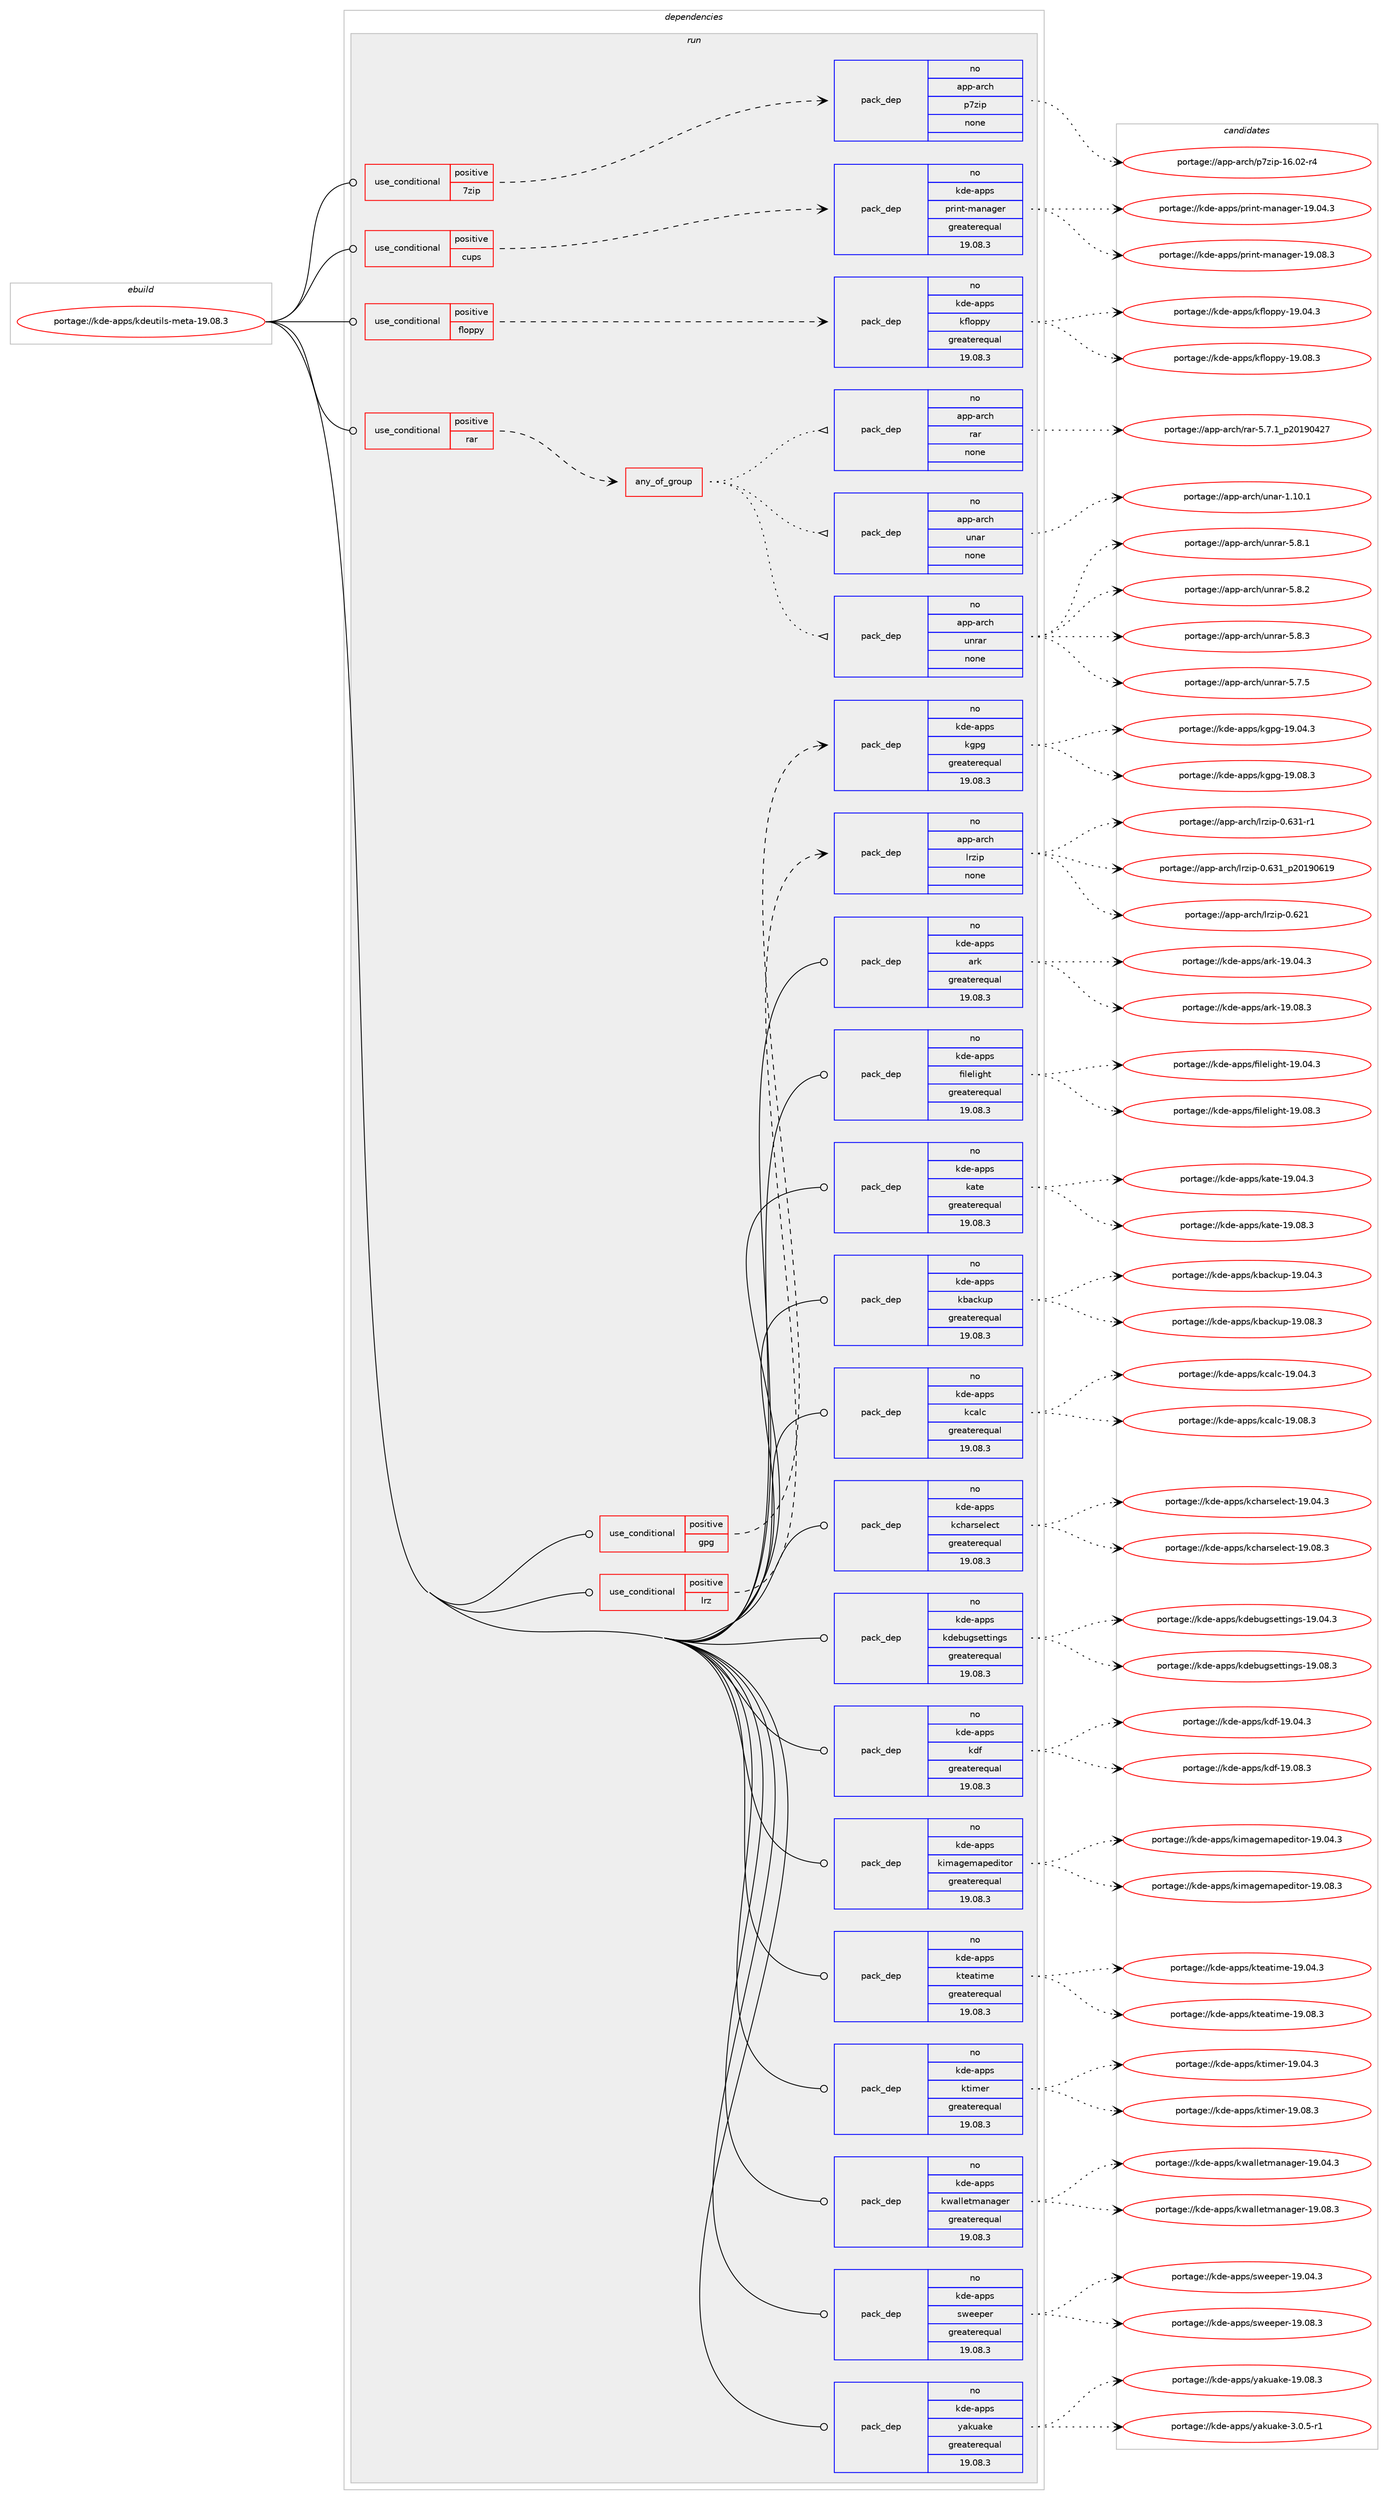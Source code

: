 digraph prolog {

# *************
# Graph options
# *************

newrank=true;
concentrate=true;
compound=true;
graph [rankdir=LR,fontname=Helvetica,fontsize=10,ranksep=1.5];#, ranksep=2.5, nodesep=0.2];
edge  [arrowhead=vee];
node  [fontname=Helvetica,fontsize=10];

# **********
# The ebuild
# **********

subgraph cluster_leftcol {
color=gray;
rank=same;
label=<<i>ebuild</i>>;
id [label="portage://kde-apps/kdeutils-meta-19.08.3", color=red, width=4, href="../kde-apps/kdeutils-meta-19.08.3.svg"];
}

# ****************
# The dependencies
# ****************

subgraph cluster_midcol {
color=gray;
label=<<i>dependencies</i>>;
subgraph cluster_compile {
fillcolor="#eeeeee";
style=filled;
label=<<i>compile</i>>;
}
subgraph cluster_compileandrun {
fillcolor="#eeeeee";
style=filled;
label=<<i>compile and run</i>>;
}
subgraph cluster_run {
fillcolor="#eeeeee";
style=filled;
label=<<i>run</i>>;
subgraph cond75140 {
dependency288951 [label=<<TABLE BORDER="0" CELLBORDER="1" CELLSPACING="0" CELLPADDING="4"><TR><TD ROWSPAN="3" CELLPADDING="10">use_conditional</TD></TR><TR><TD>positive</TD></TR><TR><TD>7zip</TD></TR></TABLE>>, shape=none, color=red];
subgraph pack209478 {
dependency288952 [label=<<TABLE BORDER="0" CELLBORDER="1" CELLSPACING="0" CELLPADDING="4" WIDTH="220"><TR><TD ROWSPAN="6" CELLPADDING="30">pack_dep</TD></TR><TR><TD WIDTH="110">no</TD></TR><TR><TD>app-arch</TD></TR><TR><TD>p7zip</TD></TR><TR><TD>none</TD></TR><TR><TD></TD></TR></TABLE>>, shape=none, color=blue];
}
dependency288951:e -> dependency288952:w [weight=20,style="dashed",arrowhead="vee"];
}
id:e -> dependency288951:w [weight=20,style="solid",arrowhead="odot"];
subgraph cond75141 {
dependency288953 [label=<<TABLE BORDER="0" CELLBORDER="1" CELLSPACING="0" CELLPADDING="4"><TR><TD ROWSPAN="3" CELLPADDING="10">use_conditional</TD></TR><TR><TD>positive</TD></TR><TR><TD>cups</TD></TR></TABLE>>, shape=none, color=red];
subgraph pack209479 {
dependency288954 [label=<<TABLE BORDER="0" CELLBORDER="1" CELLSPACING="0" CELLPADDING="4" WIDTH="220"><TR><TD ROWSPAN="6" CELLPADDING="30">pack_dep</TD></TR><TR><TD WIDTH="110">no</TD></TR><TR><TD>kde-apps</TD></TR><TR><TD>print-manager</TD></TR><TR><TD>greaterequal</TD></TR><TR><TD>19.08.3</TD></TR></TABLE>>, shape=none, color=blue];
}
dependency288953:e -> dependency288954:w [weight=20,style="dashed",arrowhead="vee"];
}
id:e -> dependency288953:w [weight=20,style="solid",arrowhead="odot"];
subgraph cond75142 {
dependency288955 [label=<<TABLE BORDER="0" CELLBORDER="1" CELLSPACING="0" CELLPADDING="4"><TR><TD ROWSPAN="3" CELLPADDING="10">use_conditional</TD></TR><TR><TD>positive</TD></TR><TR><TD>floppy</TD></TR></TABLE>>, shape=none, color=red];
subgraph pack209480 {
dependency288956 [label=<<TABLE BORDER="0" CELLBORDER="1" CELLSPACING="0" CELLPADDING="4" WIDTH="220"><TR><TD ROWSPAN="6" CELLPADDING="30">pack_dep</TD></TR><TR><TD WIDTH="110">no</TD></TR><TR><TD>kde-apps</TD></TR><TR><TD>kfloppy</TD></TR><TR><TD>greaterequal</TD></TR><TR><TD>19.08.3</TD></TR></TABLE>>, shape=none, color=blue];
}
dependency288955:e -> dependency288956:w [weight=20,style="dashed",arrowhead="vee"];
}
id:e -> dependency288955:w [weight=20,style="solid",arrowhead="odot"];
subgraph cond75143 {
dependency288957 [label=<<TABLE BORDER="0" CELLBORDER="1" CELLSPACING="0" CELLPADDING="4"><TR><TD ROWSPAN="3" CELLPADDING="10">use_conditional</TD></TR><TR><TD>positive</TD></TR><TR><TD>gpg</TD></TR></TABLE>>, shape=none, color=red];
subgraph pack209481 {
dependency288958 [label=<<TABLE BORDER="0" CELLBORDER="1" CELLSPACING="0" CELLPADDING="4" WIDTH="220"><TR><TD ROWSPAN="6" CELLPADDING="30">pack_dep</TD></TR><TR><TD WIDTH="110">no</TD></TR><TR><TD>kde-apps</TD></TR><TR><TD>kgpg</TD></TR><TR><TD>greaterequal</TD></TR><TR><TD>19.08.3</TD></TR></TABLE>>, shape=none, color=blue];
}
dependency288957:e -> dependency288958:w [weight=20,style="dashed",arrowhead="vee"];
}
id:e -> dependency288957:w [weight=20,style="solid",arrowhead="odot"];
subgraph cond75144 {
dependency288959 [label=<<TABLE BORDER="0" CELLBORDER="1" CELLSPACING="0" CELLPADDING="4"><TR><TD ROWSPAN="3" CELLPADDING="10">use_conditional</TD></TR><TR><TD>positive</TD></TR><TR><TD>lrz</TD></TR></TABLE>>, shape=none, color=red];
subgraph pack209482 {
dependency288960 [label=<<TABLE BORDER="0" CELLBORDER="1" CELLSPACING="0" CELLPADDING="4" WIDTH="220"><TR><TD ROWSPAN="6" CELLPADDING="30">pack_dep</TD></TR><TR><TD WIDTH="110">no</TD></TR><TR><TD>app-arch</TD></TR><TR><TD>lrzip</TD></TR><TR><TD>none</TD></TR><TR><TD></TD></TR></TABLE>>, shape=none, color=blue];
}
dependency288959:e -> dependency288960:w [weight=20,style="dashed",arrowhead="vee"];
}
id:e -> dependency288959:w [weight=20,style="solid",arrowhead="odot"];
subgraph cond75145 {
dependency288961 [label=<<TABLE BORDER="0" CELLBORDER="1" CELLSPACING="0" CELLPADDING="4"><TR><TD ROWSPAN="3" CELLPADDING="10">use_conditional</TD></TR><TR><TD>positive</TD></TR><TR><TD>rar</TD></TR></TABLE>>, shape=none, color=red];
subgraph any4230 {
dependency288962 [label=<<TABLE BORDER="0" CELLBORDER="1" CELLSPACING="0" CELLPADDING="4"><TR><TD CELLPADDING="10">any_of_group</TD></TR></TABLE>>, shape=none, color=red];subgraph pack209483 {
dependency288963 [label=<<TABLE BORDER="0" CELLBORDER="1" CELLSPACING="0" CELLPADDING="4" WIDTH="220"><TR><TD ROWSPAN="6" CELLPADDING="30">pack_dep</TD></TR><TR><TD WIDTH="110">no</TD></TR><TR><TD>app-arch</TD></TR><TR><TD>rar</TD></TR><TR><TD>none</TD></TR><TR><TD></TD></TR></TABLE>>, shape=none, color=blue];
}
dependency288962:e -> dependency288963:w [weight=20,style="dotted",arrowhead="oinv"];
subgraph pack209484 {
dependency288964 [label=<<TABLE BORDER="0" CELLBORDER="1" CELLSPACING="0" CELLPADDING="4" WIDTH="220"><TR><TD ROWSPAN="6" CELLPADDING="30">pack_dep</TD></TR><TR><TD WIDTH="110">no</TD></TR><TR><TD>app-arch</TD></TR><TR><TD>unrar</TD></TR><TR><TD>none</TD></TR><TR><TD></TD></TR></TABLE>>, shape=none, color=blue];
}
dependency288962:e -> dependency288964:w [weight=20,style="dotted",arrowhead="oinv"];
subgraph pack209485 {
dependency288965 [label=<<TABLE BORDER="0" CELLBORDER="1" CELLSPACING="0" CELLPADDING="4" WIDTH="220"><TR><TD ROWSPAN="6" CELLPADDING="30">pack_dep</TD></TR><TR><TD WIDTH="110">no</TD></TR><TR><TD>app-arch</TD></TR><TR><TD>unar</TD></TR><TR><TD>none</TD></TR><TR><TD></TD></TR></TABLE>>, shape=none, color=blue];
}
dependency288962:e -> dependency288965:w [weight=20,style="dotted",arrowhead="oinv"];
}
dependency288961:e -> dependency288962:w [weight=20,style="dashed",arrowhead="vee"];
}
id:e -> dependency288961:w [weight=20,style="solid",arrowhead="odot"];
subgraph pack209486 {
dependency288966 [label=<<TABLE BORDER="0" CELLBORDER="1" CELLSPACING="0" CELLPADDING="4" WIDTH="220"><TR><TD ROWSPAN="6" CELLPADDING="30">pack_dep</TD></TR><TR><TD WIDTH="110">no</TD></TR><TR><TD>kde-apps</TD></TR><TR><TD>ark</TD></TR><TR><TD>greaterequal</TD></TR><TR><TD>19.08.3</TD></TR></TABLE>>, shape=none, color=blue];
}
id:e -> dependency288966:w [weight=20,style="solid",arrowhead="odot"];
subgraph pack209487 {
dependency288967 [label=<<TABLE BORDER="0" CELLBORDER="1" CELLSPACING="0" CELLPADDING="4" WIDTH="220"><TR><TD ROWSPAN="6" CELLPADDING="30">pack_dep</TD></TR><TR><TD WIDTH="110">no</TD></TR><TR><TD>kde-apps</TD></TR><TR><TD>filelight</TD></TR><TR><TD>greaterequal</TD></TR><TR><TD>19.08.3</TD></TR></TABLE>>, shape=none, color=blue];
}
id:e -> dependency288967:w [weight=20,style="solid",arrowhead="odot"];
subgraph pack209488 {
dependency288968 [label=<<TABLE BORDER="0" CELLBORDER="1" CELLSPACING="0" CELLPADDING="4" WIDTH="220"><TR><TD ROWSPAN="6" CELLPADDING="30">pack_dep</TD></TR><TR><TD WIDTH="110">no</TD></TR><TR><TD>kde-apps</TD></TR><TR><TD>kate</TD></TR><TR><TD>greaterequal</TD></TR><TR><TD>19.08.3</TD></TR></TABLE>>, shape=none, color=blue];
}
id:e -> dependency288968:w [weight=20,style="solid",arrowhead="odot"];
subgraph pack209489 {
dependency288969 [label=<<TABLE BORDER="0" CELLBORDER="1" CELLSPACING="0" CELLPADDING="4" WIDTH="220"><TR><TD ROWSPAN="6" CELLPADDING="30">pack_dep</TD></TR><TR><TD WIDTH="110">no</TD></TR><TR><TD>kde-apps</TD></TR><TR><TD>kbackup</TD></TR><TR><TD>greaterequal</TD></TR><TR><TD>19.08.3</TD></TR></TABLE>>, shape=none, color=blue];
}
id:e -> dependency288969:w [weight=20,style="solid",arrowhead="odot"];
subgraph pack209490 {
dependency288970 [label=<<TABLE BORDER="0" CELLBORDER="1" CELLSPACING="0" CELLPADDING="4" WIDTH="220"><TR><TD ROWSPAN="6" CELLPADDING="30">pack_dep</TD></TR><TR><TD WIDTH="110">no</TD></TR><TR><TD>kde-apps</TD></TR><TR><TD>kcalc</TD></TR><TR><TD>greaterequal</TD></TR><TR><TD>19.08.3</TD></TR></TABLE>>, shape=none, color=blue];
}
id:e -> dependency288970:w [weight=20,style="solid",arrowhead="odot"];
subgraph pack209491 {
dependency288971 [label=<<TABLE BORDER="0" CELLBORDER="1" CELLSPACING="0" CELLPADDING="4" WIDTH="220"><TR><TD ROWSPAN="6" CELLPADDING="30">pack_dep</TD></TR><TR><TD WIDTH="110">no</TD></TR><TR><TD>kde-apps</TD></TR><TR><TD>kcharselect</TD></TR><TR><TD>greaterequal</TD></TR><TR><TD>19.08.3</TD></TR></TABLE>>, shape=none, color=blue];
}
id:e -> dependency288971:w [weight=20,style="solid",arrowhead="odot"];
subgraph pack209492 {
dependency288972 [label=<<TABLE BORDER="0" CELLBORDER="1" CELLSPACING="0" CELLPADDING="4" WIDTH="220"><TR><TD ROWSPAN="6" CELLPADDING="30">pack_dep</TD></TR><TR><TD WIDTH="110">no</TD></TR><TR><TD>kde-apps</TD></TR><TR><TD>kdebugsettings</TD></TR><TR><TD>greaterequal</TD></TR><TR><TD>19.08.3</TD></TR></TABLE>>, shape=none, color=blue];
}
id:e -> dependency288972:w [weight=20,style="solid",arrowhead="odot"];
subgraph pack209493 {
dependency288973 [label=<<TABLE BORDER="0" CELLBORDER="1" CELLSPACING="0" CELLPADDING="4" WIDTH="220"><TR><TD ROWSPAN="6" CELLPADDING="30">pack_dep</TD></TR><TR><TD WIDTH="110">no</TD></TR><TR><TD>kde-apps</TD></TR><TR><TD>kdf</TD></TR><TR><TD>greaterequal</TD></TR><TR><TD>19.08.3</TD></TR></TABLE>>, shape=none, color=blue];
}
id:e -> dependency288973:w [weight=20,style="solid",arrowhead="odot"];
subgraph pack209494 {
dependency288974 [label=<<TABLE BORDER="0" CELLBORDER="1" CELLSPACING="0" CELLPADDING="4" WIDTH="220"><TR><TD ROWSPAN="6" CELLPADDING="30">pack_dep</TD></TR><TR><TD WIDTH="110">no</TD></TR><TR><TD>kde-apps</TD></TR><TR><TD>kimagemapeditor</TD></TR><TR><TD>greaterequal</TD></TR><TR><TD>19.08.3</TD></TR></TABLE>>, shape=none, color=blue];
}
id:e -> dependency288974:w [weight=20,style="solid",arrowhead="odot"];
subgraph pack209495 {
dependency288975 [label=<<TABLE BORDER="0" CELLBORDER="1" CELLSPACING="0" CELLPADDING="4" WIDTH="220"><TR><TD ROWSPAN="6" CELLPADDING="30">pack_dep</TD></TR><TR><TD WIDTH="110">no</TD></TR><TR><TD>kde-apps</TD></TR><TR><TD>kteatime</TD></TR><TR><TD>greaterequal</TD></TR><TR><TD>19.08.3</TD></TR></TABLE>>, shape=none, color=blue];
}
id:e -> dependency288975:w [weight=20,style="solid",arrowhead="odot"];
subgraph pack209496 {
dependency288976 [label=<<TABLE BORDER="0" CELLBORDER="1" CELLSPACING="0" CELLPADDING="4" WIDTH="220"><TR><TD ROWSPAN="6" CELLPADDING="30">pack_dep</TD></TR><TR><TD WIDTH="110">no</TD></TR><TR><TD>kde-apps</TD></TR><TR><TD>ktimer</TD></TR><TR><TD>greaterequal</TD></TR><TR><TD>19.08.3</TD></TR></TABLE>>, shape=none, color=blue];
}
id:e -> dependency288976:w [weight=20,style="solid",arrowhead="odot"];
subgraph pack209497 {
dependency288977 [label=<<TABLE BORDER="0" CELLBORDER="1" CELLSPACING="0" CELLPADDING="4" WIDTH="220"><TR><TD ROWSPAN="6" CELLPADDING="30">pack_dep</TD></TR><TR><TD WIDTH="110">no</TD></TR><TR><TD>kde-apps</TD></TR><TR><TD>kwalletmanager</TD></TR><TR><TD>greaterequal</TD></TR><TR><TD>19.08.3</TD></TR></TABLE>>, shape=none, color=blue];
}
id:e -> dependency288977:w [weight=20,style="solid",arrowhead="odot"];
subgraph pack209498 {
dependency288978 [label=<<TABLE BORDER="0" CELLBORDER="1" CELLSPACING="0" CELLPADDING="4" WIDTH="220"><TR><TD ROWSPAN="6" CELLPADDING="30">pack_dep</TD></TR><TR><TD WIDTH="110">no</TD></TR><TR><TD>kde-apps</TD></TR><TR><TD>sweeper</TD></TR><TR><TD>greaterequal</TD></TR><TR><TD>19.08.3</TD></TR></TABLE>>, shape=none, color=blue];
}
id:e -> dependency288978:w [weight=20,style="solid",arrowhead="odot"];
subgraph pack209499 {
dependency288979 [label=<<TABLE BORDER="0" CELLBORDER="1" CELLSPACING="0" CELLPADDING="4" WIDTH="220"><TR><TD ROWSPAN="6" CELLPADDING="30">pack_dep</TD></TR><TR><TD WIDTH="110">no</TD></TR><TR><TD>kde-apps</TD></TR><TR><TD>yakuake</TD></TR><TR><TD>greaterequal</TD></TR><TR><TD>19.08.3</TD></TR></TABLE>>, shape=none, color=blue];
}
id:e -> dependency288979:w [weight=20,style="solid",arrowhead="odot"];
}
}

# **************
# The candidates
# **************

subgraph cluster_choices {
rank=same;
color=gray;
label=<<i>candidates</i>>;

subgraph choice209478 {
color=black;
nodesep=1;
choiceportage9711211245971149910447112551221051124549544648504511452 [label="portage://app-arch/p7zip-16.02-r4", color=red, width=4,href="../app-arch/p7zip-16.02-r4.svg"];
dependency288952:e -> choiceportage9711211245971149910447112551221051124549544648504511452:w [style=dotted,weight="100"];
}
subgraph choice209479 {
color=black;
nodesep=1;
choiceportage1071001014597112112115471121141051101164510997110971031011144549574648524651 [label="portage://kde-apps/print-manager-19.04.3", color=red, width=4,href="../kde-apps/print-manager-19.04.3.svg"];
choiceportage1071001014597112112115471121141051101164510997110971031011144549574648564651 [label="portage://kde-apps/print-manager-19.08.3", color=red, width=4,href="../kde-apps/print-manager-19.08.3.svg"];
dependency288954:e -> choiceportage1071001014597112112115471121141051101164510997110971031011144549574648524651:w [style=dotted,weight="100"];
dependency288954:e -> choiceportage1071001014597112112115471121141051101164510997110971031011144549574648564651:w [style=dotted,weight="100"];
}
subgraph choice209480 {
color=black;
nodesep=1;
choiceportage1071001014597112112115471071021081111121121214549574648524651 [label="portage://kde-apps/kfloppy-19.04.3", color=red, width=4,href="../kde-apps/kfloppy-19.04.3.svg"];
choiceportage1071001014597112112115471071021081111121121214549574648564651 [label="portage://kde-apps/kfloppy-19.08.3", color=red, width=4,href="../kde-apps/kfloppy-19.08.3.svg"];
dependency288956:e -> choiceportage1071001014597112112115471071021081111121121214549574648524651:w [style=dotted,weight="100"];
dependency288956:e -> choiceportage1071001014597112112115471071021081111121121214549574648564651:w [style=dotted,weight="100"];
}
subgraph choice209481 {
color=black;
nodesep=1;
choiceportage1071001014597112112115471071031121034549574648524651 [label="portage://kde-apps/kgpg-19.04.3", color=red, width=4,href="../kde-apps/kgpg-19.04.3.svg"];
choiceportage1071001014597112112115471071031121034549574648564651 [label="portage://kde-apps/kgpg-19.08.3", color=red, width=4,href="../kde-apps/kgpg-19.08.3.svg"];
dependency288958:e -> choiceportage1071001014597112112115471071031121034549574648524651:w [style=dotted,weight="100"];
dependency288958:e -> choiceportage1071001014597112112115471071031121034549574648564651:w [style=dotted,weight="100"];
}
subgraph choice209482 {
color=black;
nodesep=1;
choiceportage9711211245971149910447108114122105112454846545049 [label="portage://app-arch/lrzip-0.621", color=red, width=4,href="../app-arch/lrzip-0.621.svg"];
choiceportage97112112459711499104471081141221051124548465451494511449 [label="portage://app-arch/lrzip-0.631-r1", color=red, width=4,href="../app-arch/lrzip-0.631-r1.svg"];
choiceportage9711211245971149910447108114122105112454846545149951125048495748544957 [label="portage://app-arch/lrzip-0.631_p20190619", color=red, width=4,href="../app-arch/lrzip-0.631_p20190619.svg"];
dependency288960:e -> choiceportage9711211245971149910447108114122105112454846545049:w [style=dotted,weight="100"];
dependency288960:e -> choiceportage97112112459711499104471081141221051124548465451494511449:w [style=dotted,weight="100"];
dependency288960:e -> choiceportage9711211245971149910447108114122105112454846545149951125048495748544957:w [style=dotted,weight="100"];
}
subgraph choice209483 {
color=black;
nodesep=1;
choiceportage971121124597114991044711497114455346554649951125048495748525055 [label="portage://app-arch/rar-5.7.1_p20190427", color=red, width=4,href="../app-arch/rar-5.7.1_p20190427.svg"];
dependency288963:e -> choiceportage971121124597114991044711497114455346554649951125048495748525055:w [style=dotted,weight="100"];
}
subgraph choice209484 {
color=black;
nodesep=1;
choiceportage971121124597114991044711711011497114455346554653 [label="portage://app-arch/unrar-5.7.5", color=red, width=4,href="../app-arch/unrar-5.7.5.svg"];
choiceportage971121124597114991044711711011497114455346564649 [label="portage://app-arch/unrar-5.8.1", color=red, width=4,href="../app-arch/unrar-5.8.1.svg"];
choiceportage971121124597114991044711711011497114455346564650 [label="portage://app-arch/unrar-5.8.2", color=red, width=4,href="../app-arch/unrar-5.8.2.svg"];
choiceportage971121124597114991044711711011497114455346564651 [label="portage://app-arch/unrar-5.8.3", color=red, width=4,href="../app-arch/unrar-5.8.3.svg"];
dependency288964:e -> choiceportage971121124597114991044711711011497114455346554653:w [style=dotted,weight="100"];
dependency288964:e -> choiceportage971121124597114991044711711011497114455346564649:w [style=dotted,weight="100"];
dependency288964:e -> choiceportage971121124597114991044711711011497114455346564650:w [style=dotted,weight="100"];
dependency288964:e -> choiceportage971121124597114991044711711011497114455346564651:w [style=dotted,weight="100"];
}
subgraph choice209485 {
color=black;
nodesep=1;
choiceportage97112112459711499104471171109711445494649484649 [label="portage://app-arch/unar-1.10.1", color=red, width=4,href="../app-arch/unar-1.10.1.svg"];
dependency288965:e -> choiceportage97112112459711499104471171109711445494649484649:w [style=dotted,weight="100"];
}
subgraph choice209486 {
color=black;
nodesep=1;
choiceportage107100101459711211211547971141074549574648524651 [label="portage://kde-apps/ark-19.04.3", color=red, width=4,href="../kde-apps/ark-19.04.3.svg"];
choiceportage107100101459711211211547971141074549574648564651 [label="portage://kde-apps/ark-19.08.3", color=red, width=4,href="../kde-apps/ark-19.08.3.svg"];
dependency288966:e -> choiceportage107100101459711211211547971141074549574648524651:w [style=dotted,weight="100"];
dependency288966:e -> choiceportage107100101459711211211547971141074549574648564651:w [style=dotted,weight="100"];
}
subgraph choice209487 {
color=black;
nodesep=1;
choiceportage1071001014597112112115471021051081011081051031041164549574648524651 [label="portage://kde-apps/filelight-19.04.3", color=red, width=4,href="../kde-apps/filelight-19.04.3.svg"];
choiceportage1071001014597112112115471021051081011081051031041164549574648564651 [label="portage://kde-apps/filelight-19.08.3", color=red, width=4,href="../kde-apps/filelight-19.08.3.svg"];
dependency288967:e -> choiceportage1071001014597112112115471021051081011081051031041164549574648524651:w [style=dotted,weight="100"];
dependency288967:e -> choiceportage1071001014597112112115471021051081011081051031041164549574648564651:w [style=dotted,weight="100"];
}
subgraph choice209488 {
color=black;
nodesep=1;
choiceportage107100101459711211211547107971161014549574648524651 [label="portage://kde-apps/kate-19.04.3", color=red, width=4,href="../kde-apps/kate-19.04.3.svg"];
choiceportage107100101459711211211547107971161014549574648564651 [label="portage://kde-apps/kate-19.08.3", color=red, width=4,href="../kde-apps/kate-19.08.3.svg"];
dependency288968:e -> choiceportage107100101459711211211547107971161014549574648524651:w [style=dotted,weight="100"];
dependency288968:e -> choiceportage107100101459711211211547107971161014549574648564651:w [style=dotted,weight="100"];
}
subgraph choice209489 {
color=black;
nodesep=1;
choiceportage1071001014597112112115471079897991071171124549574648524651 [label="portage://kde-apps/kbackup-19.04.3", color=red, width=4,href="../kde-apps/kbackup-19.04.3.svg"];
choiceportage1071001014597112112115471079897991071171124549574648564651 [label="portage://kde-apps/kbackup-19.08.3", color=red, width=4,href="../kde-apps/kbackup-19.08.3.svg"];
dependency288969:e -> choiceportage1071001014597112112115471079897991071171124549574648524651:w [style=dotted,weight="100"];
dependency288969:e -> choiceportage1071001014597112112115471079897991071171124549574648564651:w [style=dotted,weight="100"];
}
subgraph choice209490 {
color=black;
nodesep=1;
choiceportage1071001014597112112115471079997108994549574648524651 [label="portage://kde-apps/kcalc-19.04.3", color=red, width=4,href="../kde-apps/kcalc-19.04.3.svg"];
choiceportage1071001014597112112115471079997108994549574648564651 [label="portage://kde-apps/kcalc-19.08.3", color=red, width=4,href="../kde-apps/kcalc-19.08.3.svg"];
dependency288970:e -> choiceportage1071001014597112112115471079997108994549574648524651:w [style=dotted,weight="100"];
dependency288970:e -> choiceportage1071001014597112112115471079997108994549574648564651:w [style=dotted,weight="100"];
}
subgraph choice209491 {
color=black;
nodesep=1;
choiceportage1071001014597112112115471079910497114115101108101991164549574648524651 [label="portage://kde-apps/kcharselect-19.04.3", color=red, width=4,href="../kde-apps/kcharselect-19.04.3.svg"];
choiceportage1071001014597112112115471079910497114115101108101991164549574648564651 [label="portage://kde-apps/kcharselect-19.08.3", color=red, width=4,href="../kde-apps/kcharselect-19.08.3.svg"];
dependency288971:e -> choiceportage1071001014597112112115471079910497114115101108101991164549574648524651:w [style=dotted,weight="100"];
dependency288971:e -> choiceportage1071001014597112112115471079910497114115101108101991164549574648564651:w [style=dotted,weight="100"];
}
subgraph choice209492 {
color=black;
nodesep=1;
choiceportage107100101459711211211547107100101981171031151011161161051101031154549574648524651 [label="portage://kde-apps/kdebugsettings-19.04.3", color=red, width=4,href="../kde-apps/kdebugsettings-19.04.3.svg"];
choiceportage107100101459711211211547107100101981171031151011161161051101031154549574648564651 [label="portage://kde-apps/kdebugsettings-19.08.3", color=red, width=4,href="../kde-apps/kdebugsettings-19.08.3.svg"];
dependency288972:e -> choiceportage107100101459711211211547107100101981171031151011161161051101031154549574648524651:w [style=dotted,weight="100"];
dependency288972:e -> choiceportage107100101459711211211547107100101981171031151011161161051101031154549574648564651:w [style=dotted,weight="100"];
}
subgraph choice209493 {
color=black;
nodesep=1;
choiceportage1071001014597112112115471071001024549574648524651 [label="portage://kde-apps/kdf-19.04.3", color=red, width=4,href="../kde-apps/kdf-19.04.3.svg"];
choiceportage1071001014597112112115471071001024549574648564651 [label="portage://kde-apps/kdf-19.08.3", color=red, width=4,href="../kde-apps/kdf-19.08.3.svg"];
dependency288973:e -> choiceportage1071001014597112112115471071001024549574648524651:w [style=dotted,weight="100"];
dependency288973:e -> choiceportage1071001014597112112115471071001024549574648564651:w [style=dotted,weight="100"];
}
subgraph choice209494 {
color=black;
nodesep=1;
choiceportage10710010145971121121154710710510997103101109971121011001051161111144549574648524651 [label="portage://kde-apps/kimagemapeditor-19.04.3", color=red, width=4,href="../kde-apps/kimagemapeditor-19.04.3.svg"];
choiceportage10710010145971121121154710710510997103101109971121011001051161111144549574648564651 [label="portage://kde-apps/kimagemapeditor-19.08.3", color=red, width=4,href="../kde-apps/kimagemapeditor-19.08.3.svg"];
dependency288974:e -> choiceportage10710010145971121121154710710510997103101109971121011001051161111144549574648524651:w [style=dotted,weight="100"];
dependency288974:e -> choiceportage10710010145971121121154710710510997103101109971121011001051161111144549574648564651:w [style=dotted,weight="100"];
}
subgraph choice209495 {
color=black;
nodesep=1;
choiceportage107100101459711211211547107116101971161051091014549574648524651 [label="portage://kde-apps/kteatime-19.04.3", color=red, width=4,href="../kde-apps/kteatime-19.04.3.svg"];
choiceportage107100101459711211211547107116101971161051091014549574648564651 [label="portage://kde-apps/kteatime-19.08.3", color=red, width=4,href="../kde-apps/kteatime-19.08.3.svg"];
dependency288975:e -> choiceportage107100101459711211211547107116101971161051091014549574648524651:w [style=dotted,weight="100"];
dependency288975:e -> choiceportage107100101459711211211547107116101971161051091014549574648564651:w [style=dotted,weight="100"];
}
subgraph choice209496 {
color=black;
nodesep=1;
choiceportage1071001014597112112115471071161051091011144549574648524651 [label="portage://kde-apps/ktimer-19.04.3", color=red, width=4,href="../kde-apps/ktimer-19.04.3.svg"];
choiceportage1071001014597112112115471071161051091011144549574648564651 [label="portage://kde-apps/ktimer-19.08.3", color=red, width=4,href="../kde-apps/ktimer-19.08.3.svg"];
dependency288976:e -> choiceportage1071001014597112112115471071161051091011144549574648524651:w [style=dotted,weight="100"];
dependency288976:e -> choiceportage1071001014597112112115471071161051091011144549574648564651:w [style=dotted,weight="100"];
}
subgraph choice209497 {
color=black;
nodesep=1;
choiceportage1071001014597112112115471071199710810810111610997110971031011144549574648524651 [label="portage://kde-apps/kwalletmanager-19.04.3", color=red, width=4,href="../kde-apps/kwalletmanager-19.04.3.svg"];
choiceportage1071001014597112112115471071199710810810111610997110971031011144549574648564651 [label="portage://kde-apps/kwalletmanager-19.08.3", color=red, width=4,href="../kde-apps/kwalletmanager-19.08.3.svg"];
dependency288977:e -> choiceportage1071001014597112112115471071199710810810111610997110971031011144549574648524651:w [style=dotted,weight="100"];
dependency288977:e -> choiceportage1071001014597112112115471071199710810810111610997110971031011144549574648564651:w [style=dotted,weight="100"];
}
subgraph choice209498 {
color=black;
nodesep=1;
choiceportage1071001014597112112115471151191011011121011144549574648524651 [label="portage://kde-apps/sweeper-19.04.3", color=red, width=4,href="../kde-apps/sweeper-19.04.3.svg"];
choiceportage1071001014597112112115471151191011011121011144549574648564651 [label="portage://kde-apps/sweeper-19.08.3", color=red, width=4,href="../kde-apps/sweeper-19.08.3.svg"];
dependency288978:e -> choiceportage1071001014597112112115471151191011011121011144549574648524651:w [style=dotted,weight="100"];
dependency288978:e -> choiceportage1071001014597112112115471151191011011121011144549574648564651:w [style=dotted,weight="100"];
}
subgraph choice209499 {
color=black;
nodesep=1;
choiceportage10710010145971121121154712197107117971071014549574648564651 [label="portage://kde-apps/yakuake-19.08.3", color=red, width=4,href="../kde-apps/yakuake-19.08.3.svg"];
choiceportage10710010145971121121154712197107117971071014551464846534511449 [label="portage://kde-apps/yakuake-3.0.5-r1", color=red, width=4,href="../kde-apps/yakuake-3.0.5-r1.svg"];
dependency288979:e -> choiceportage10710010145971121121154712197107117971071014549574648564651:w [style=dotted,weight="100"];
dependency288979:e -> choiceportage10710010145971121121154712197107117971071014551464846534511449:w [style=dotted,weight="100"];
}
}

}
